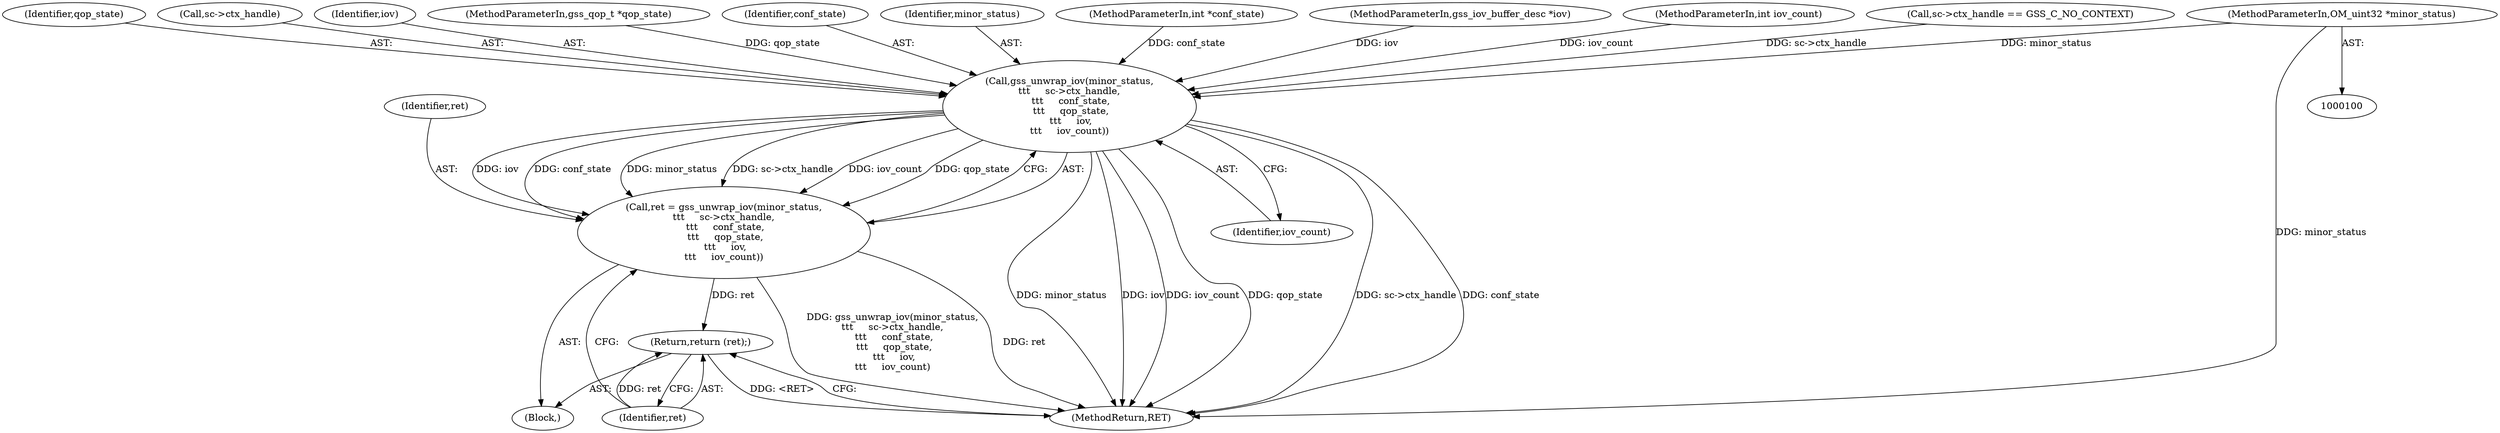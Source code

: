 digraph "0_krb5_b51b33f2bc5d1497ddf5bd107f791c101695000d_20@pointer" {
"1000101" [label="(MethodParameterIn,OM_uint32 *minor_status)"];
"1000125" [label="(Call,gss_unwrap_iov(minor_status,\n\t\t\t     sc->ctx_handle,\n \t\t\t     conf_state,\n \t\t\t     qop_state,\n \t\t\t     iov,\n\t\t\t     iov_count))"];
"1000123" [label="(Call,ret = gss_unwrap_iov(minor_status,\n\t\t\t     sc->ctx_handle,\n \t\t\t     conf_state,\n \t\t\t     qop_state,\n \t\t\t     iov,\n\t\t\t     iov_count))"];
"1000134" [label="(Return,return (ret);)"];
"1000135" [label="(Identifier,ret)"];
"1000123" [label="(Call,ret = gss_unwrap_iov(minor_status,\n\t\t\t     sc->ctx_handle,\n \t\t\t     conf_state,\n \t\t\t     qop_state,\n \t\t\t     iov,\n\t\t\t     iov_count))"];
"1000132" [label="(Identifier,iov)"];
"1000104" [label="(MethodParameterIn,gss_qop_t *qop_state)"];
"1000130" [label="(Identifier,conf_state)"];
"1000126" [label="(Identifier,minor_status)"];
"1000136" [label="(MethodReturn,RET)"];
"1000133" [label="(Identifier,iov_count)"];
"1000125" [label="(Call,gss_unwrap_iov(minor_status,\n\t\t\t     sc->ctx_handle,\n \t\t\t     conf_state,\n \t\t\t     qop_state,\n \t\t\t     iov,\n\t\t\t     iov_count))"];
"1000103" [label="(MethodParameterIn,int *conf_state)"];
"1000105" [label="(MethodParameterIn,gss_iov_buffer_desc *iov)"];
"1000106" [label="(MethodParameterIn,int iov_count)"];
"1000124" [label="(Identifier,ret)"];
"1000116" [label="(Call,sc->ctx_handle == GSS_C_NO_CONTEXT)"];
"1000131" [label="(Identifier,qop_state)"];
"1000107" [label="(Block,)"];
"1000101" [label="(MethodParameterIn,OM_uint32 *minor_status)"];
"1000134" [label="(Return,return (ret);)"];
"1000127" [label="(Call,sc->ctx_handle)"];
"1000101" -> "1000100"  [label="AST: "];
"1000101" -> "1000136"  [label="DDG: minor_status"];
"1000101" -> "1000125"  [label="DDG: minor_status"];
"1000125" -> "1000123"  [label="AST: "];
"1000125" -> "1000133"  [label="CFG: "];
"1000126" -> "1000125"  [label="AST: "];
"1000127" -> "1000125"  [label="AST: "];
"1000130" -> "1000125"  [label="AST: "];
"1000131" -> "1000125"  [label="AST: "];
"1000132" -> "1000125"  [label="AST: "];
"1000133" -> "1000125"  [label="AST: "];
"1000123" -> "1000125"  [label="CFG: "];
"1000125" -> "1000136"  [label="DDG: sc->ctx_handle"];
"1000125" -> "1000136"  [label="DDG: conf_state"];
"1000125" -> "1000136"  [label="DDG: minor_status"];
"1000125" -> "1000136"  [label="DDG: iov"];
"1000125" -> "1000136"  [label="DDG: iov_count"];
"1000125" -> "1000136"  [label="DDG: qop_state"];
"1000125" -> "1000123"  [label="DDG: iov"];
"1000125" -> "1000123"  [label="DDG: conf_state"];
"1000125" -> "1000123"  [label="DDG: minor_status"];
"1000125" -> "1000123"  [label="DDG: sc->ctx_handle"];
"1000125" -> "1000123"  [label="DDG: iov_count"];
"1000125" -> "1000123"  [label="DDG: qop_state"];
"1000116" -> "1000125"  [label="DDG: sc->ctx_handle"];
"1000103" -> "1000125"  [label="DDG: conf_state"];
"1000104" -> "1000125"  [label="DDG: qop_state"];
"1000105" -> "1000125"  [label="DDG: iov"];
"1000106" -> "1000125"  [label="DDG: iov_count"];
"1000123" -> "1000107"  [label="AST: "];
"1000124" -> "1000123"  [label="AST: "];
"1000135" -> "1000123"  [label="CFG: "];
"1000123" -> "1000136"  [label="DDG: gss_unwrap_iov(minor_status,\n\t\t\t     sc->ctx_handle,\n \t\t\t     conf_state,\n \t\t\t     qop_state,\n \t\t\t     iov,\n\t\t\t     iov_count)"];
"1000123" -> "1000136"  [label="DDG: ret"];
"1000123" -> "1000134"  [label="DDG: ret"];
"1000134" -> "1000107"  [label="AST: "];
"1000134" -> "1000135"  [label="CFG: "];
"1000135" -> "1000134"  [label="AST: "];
"1000136" -> "1000134"  [label="CFG: "];
"1000134" -> "1000136"  [label="DDG: <RET>"];
"1000135" -> "1000134"  [label="DDG: ret"];
}
